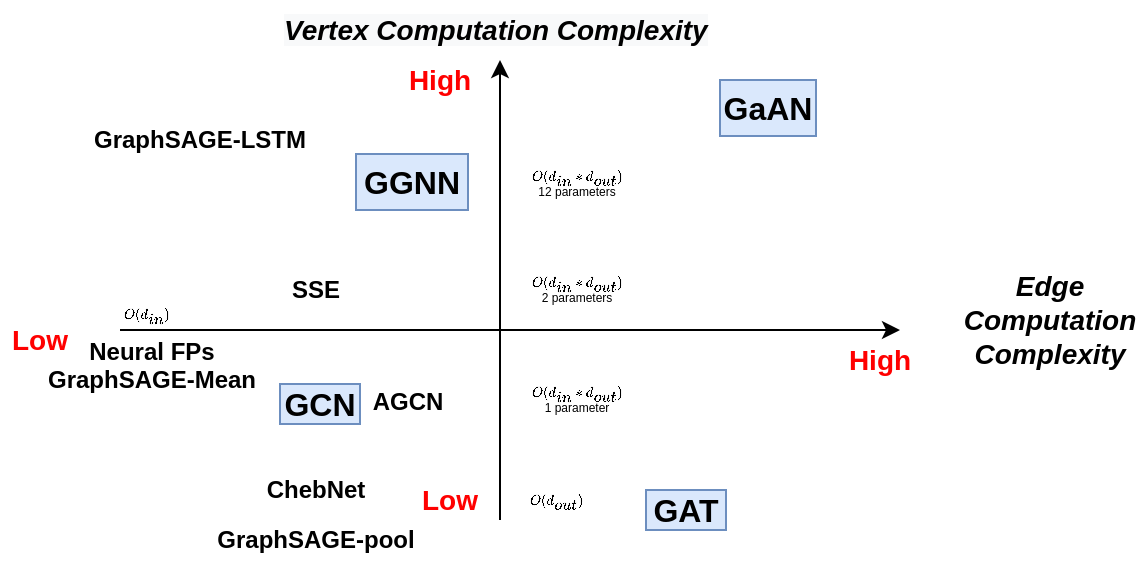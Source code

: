 <mxfile version="13.3.9" type="device"><diagram id="2MBHXZytqJ9W2BRM0lZ_" name="Page-1"><mxGraphModel dx="650" dy="386" grid="1" gridSize="10" guides="1" tooltips="1" connect="1" arrows="0" fold="1" page="1" pageScale="1" pageWidth="827" pageHeight="1169" math="1" shadow="0"><root><mxCell id="0"/><mxCell id="1" style="" parent="0"/><mxCell id="55l02TyrmD9IhU3h0mnR-1" value="" style="endArrow=classic;html=1;fontFamily=Arial;" parent="1" edge="1"><mxGeometry width="50" height="50" relative="1" as="geometry"><mxPoint x="130" y="255" as="sourcePoint"/><mxPoint x="520" y="255" as="targetPoint"/></mxGeometry></mxCell><mxCell id="55l02TyrmD9IhU3h0mnR-2" value="" style="endArrow=classic;html=1;fontFamily=Arial;" parent="1" edge="1"><mxGeometry width="50" height="50" relative="1" as="geometry"><mxPoint x="320" y="350" as="sourcePoint"/><mxPoint x="320" y="120" as="targetPoint"/></mxGeometry></mxCell><mxCell id="55l02TyrmD9IhU3h0mnR-4" value="&lt;b&gt;&lt;font style=&quot;font-size: 14px&quot;&gt;Edge Computation&lt;br&gt;Complexity&lt;br&gt;&lt;/font&gt;&lt;/b&gt;" style="text;html=1;strokeColor=none;fillColor=none;align=center;verticalAlign=middle;whiteSpace=wrap;rounded=0;fontFamily=Arial;fontStyle=2" parent="1" vertex="1"><mxGeometry x="550" y="240" width="90" height="20" as="geometry"/></mxCell><mxCell id="55l02TyrmD9IhU3h0mnR-6" value="&lt;b&gt;&lt;font color=&quot;#ff0000&quot; style=&quot;font-size: 14px&quot;&gt;High&lt;/font&gt;&lt;/b&gt;" style="text;html=1;strokeColor=none;fillColor=none;align=center;verticalAlign=middle;whiteSpace=wrap;rounded=0;fontFamily=Arial;" parent="1" vertex="1"><mxGeometry x="270" y="120" width="40" height="20" as="geometry"/></mxCell><mxCell id="55l02TyrmD9IhU3h0mnR-7" value="&lt;b&gt;&lt;font color=&quot;#ff0000&quot; style=&quot;font-size: 14px&quot;&gt;Low&lt;/font&gt;&lt;/b&gt;" style="text;html=1;strokeColor=none;fillColor=none;align=center;verticalAlign=middle;whiteSpace=wrap;rounded=0;fontFamily=Arial;" parent="1" vertex="1"><mxGeometry x="280" y="330" width="30" height="20" as="geometry"/></mxCell><mxCell id="55l02TyrmD9IhU3h0mnR-8" value="&lt;b&gt;&lt;font color=&quot;#ff0000&quot; style=&quot;font-size: 14px&quot;&gt;High&lt;/font&gt;&lt;/b&gt;" style="text;html=1;strokeColor=none;fillColor=none;align=center;verticalAlign=middle;whiteSpace=wrap;rounded=0;fontFamily=Arial;" parent="1" vertex="1"><mxGeometry x="490" y="260" width="40" height="20" as="geometry"/></mxCell><mxCell id="55l02TyrmD9IhU3h0mnR-10" value="&lt;font color=&quot;#ff0000&quot;&gt;&lt;span style=&quot;font-size: 14px&quot;&gt;&lt;b&gt;Low&lt;/b&gt;&lt;/span&gt;&lt;/font&gt;" style="text;html=1;strokeColor=none;fillColor=none;align=center;verticalAlign=middle;whiteSpace=wrap;rounded=0;fontFamily=Arial;" parent="1" vertex="1"><mxGeometry x="70" y="250" width="40" height="20" as="geometry"/></mxCell><mxCell id="FiYTe9aXyCY0iq13u9ZS-19" value="\(O(d_{out})\)" style="text;html=1;align=center;verticalAlign=middle;resizable=0;points=[];autosize=1;fontSize=6;" vertex="1" parent="1"><mxGeometry x="323.0" y="335" width="50" height="10" as="geometry"/></mxCell><mxCell id="FiYTe9aXyCY0iq13u9ZS-27" value="&lt;meta charset=&quot;utf-8&quot;&gt;&lt;b style=&quot;color: rgb(0, 0, 0); font-family: arial; font-size: 14px; font-style: italic; letter-spacing: normal; text-align: center; text-indent: 0px; text-transform: none; word-spacing: 0px; background-color: rgb(248, 249, 250);&quot;&gt;Vertex Computation Complexity&lt;/b&gt;" style="text;whiteSpace=wrap;html=1;" vertex="1" parent="1"><mxGeometry x="210" y="90" width="240" height="30" as="geometry"/></mxCell><mxCell id="FiYTe9aXyCY0iq13u9ZS-30" value="\(O(d_{in}*d_{out})\)&lt;br style=&quot;font-size: 6px;&quot;&gt;1 parameter" style="text;html=1;align=center;verticalAlign=middle;resizable=0;points=[];autosize=1;fontSize=6;" vertex="1" parent="1"><mxGeometry x="323.0" y="280" width="70" height="20" as="geometry"/></mxCell><mxCell id="FiYTe9aXyCY0iq13u9ZS-3" value="Untitled Layer" style="" parent="0"/><mxCell id="FiYTe9aXyCY0iq13u9ZS-4" value="&lt;b style=&quot;font-size: 16px;&quot;&gt;GaAN&lt;/b&gt;" style="text;html=1;strokeColor=#6c8ebf;fillColor=#dae8fc;align=center;verticalAlign=middle;whiteSpace=wrap;rounded=0;fontFamily=Arial;fontSize=16;" vertex="1" parent="FiYTe9aXyCY0iq13u9ZS-3"><mxGeometry x="430" y="130" width="48" height="28" as="geometry"/></mxCell><mxCell id="FiYTe9aXyCY0iq13u9ZS-5" value="&lt;b&gt;ChebNet&lt;/b&gt;" style="text;html=1;strokeColor=none;fillColor=none;align=center;verticalAlign=middle;whiteSpace=wrap;rounded=0;fontFamily=Arial;" vertex="1" parent="FiYTe9aXyCY0iq13u9ZS-3"><mxGeometry x="200" y="325" width="56" height="20" as="geometry"/></mxCell><mxCell id="FiYTe9aXyCY0iq13u9ZS-6" value="&lt;b style=&quot;font-size: 16px;&quot;&gt;GGNN&lt;/b&gt;" style="text;html=1;strokeColor=#6c8ebf;fillColor=#dae8fc;align=center;verticalAlign=middle;whiteSpace=wrap;rounded=0;fontFamily=Arial;fontSize=16;" vertex="1" parent="FiYTe9aXyCY0iq13u9ZS-3"><mxGeometry x="248" y="167" width="56" height="28" as="geometry"/></mxCell><mxCell id="FiYTe9aXyCY0iq13u9ZS-7" value="&lt;b&gt;SSE&lt;/b&gt;" style="text;html=1;strokeColor=none;fillColor=none;align=center;verticalAlign=middle;whiteSpace=wrap;rounded=0;fontFamily=Arial;" vertex="1" parent="FiYTe9aXyCY0iq13u9ZS-3"><mxGeometry x="208" y="225" width="40" height="20" as="geometry"/></mxCell><mxCell id="FiYTe9aXyCY0iq13u9ZS-8" value="&lt;b&gt;GraphSAGE-LSTM&lt;/b&gt;" style="text;html=1;strokeColor=none;fillColor=none;align=center;verticalAlign=middle;whiteSpace=wrap;rounded=0;fontFamily=Arial;" vertex="1" parent="FiYTe9aXyCY0iq13u9ZS-3"><mxGeometry x="110" y="150" width="120" height="20" as="geometry"/></mxCell><mxCell id="FiYTe9aXyCY0iq13u9ZS-17" value="&lt;b&gt;GraphSAGE-pool&lt;/b&gt;" style="text;html=1;strokeColor=none;fillColor=none;align=center;verticalAlign=middle;whiteSpace=wrap;rounded=0;fontFamily=Arial;" vertex="1" parent="FiYTe9aXyCY0iq13u9ZS-3"><mxGeometry x="168" y="350" width="120" height="20" as="geometry"/></mxCell><mxCell id="FiYTe9aXyCY0iq13u9ZS-20" value="&lt;b style=&quot;font-size: 16px;&quot;&gt;GAT&lt;/b&gt;" style="text;html=1;strokeColor=#6c8ebf;fillColor=#dae8fc;align=center;verticalAlign=middle;whiteSpace=wrap;rounded=0;fontFamily=Arial;fontSize=16;" vertex="1" parent="FiYTe9aXyCY0iq13u9ZS-3"><mxGeometry x="393" y="335" width="40" height="20" as="geometry"/></mxCell><mxCell id="FiYTe9aXyCY0iq13u9ZS-16" value="&lt;b&gt;AGCN&lt;/b&gt;" style="text;html=1;strokeColor=none;fillColor=none;align=center;verticalAlign=middle;whiteSpace=wrap;rounded=0;fontFamily=Arial;" vertex="1" parent="FiYTe9aXyCY0iq13u9ZS-3"><mxGeometry x="254" y="281" width="40" height="20" as="geometry"/></mxCell><mxCell id="FiYTe9aXyCY0iq13u9ZS-32" value="&lt;b style=&quot;font-size: 16px;&quot;&gt;GCN&lt;/b&gt;" style="text;html=1;strokeColor=#6c8ebf;fillColor=#dae8fc;align=center;verticalAlign=middle;whiteSpace=wrap;rounded=0;fontFamily=Arial;fontSize=16;" vertex="1" parent="FiYTe9aXyCY0iq13u9ZS-3"><mxGeometry x="210" y="282" width="40" height="20" as="geometry"/></mxCell><mxCell id="FiYTe9aXyCY0iq13u9ZS-10" value="&lt;b&gt;Neural FPs&lt;/b&gt;" style="text;html=1;strokeColor=none;fillColor=none;align=center;verticalAlign=middle;whiteSpace=wrap;rounded=0;fontFamily=Arial;" vertex="1" parent="FiYTe9aXyCY0iq13u9ZS-3"><mxGeometry x="107" y="256" width="78" height="20" as="geometry"/></mxCell><mxCell id="FiYTe9aXyCY0iq13u9ZS-11" value="&lt;b&gt;GraphSAGE-Mean&lt;/b&gt;" style="text;html=1;strokeColor=none;fillColor=none;align=center;verticalAlign=middle;whiteSpace=wrap;rounded=0;fontFamily=Arial;" vertex="1" parent="FiYTe9aXyCY0iq13u9ZS-3"><mxGeometry x="90" y="270" width="112" height="20" as="geometry"/></mxCell><mxCell id="FiYTe9aXyCY0iq13u9ZS-34" value="\(O(d_{in}*d_{out})\)&lt;br style=&quot;font-size: 6px;&quot;&gt;2 parameters" style="text;html=1;align=center;verticalAlign=middle;resizable=0;points=[];autosize=1;fontSize=6;" vertex="1" parent="FiYTe9aXyCY0iq13u9ZS-3"><mxGeometry x="323" y="225" width="70" height="20" as="geometry"/></mxCell><mxCell id="FiYTe9aXyCY0iq13u9ZS-35" value="\(O(d_{in}*d_{out})\)&lt;br style=&quot;font-size: 6px;&quot;&gt;12 parameters" style="text;html=1;align=center;verticalAlign=middle;resizable=0;points=[];autosize=1;fontSize=6;" vertex="1" parent="FiYTe9aXyCY0iq13u9ZS-3"><mxGeometry x="323" y="172" width="70" height="20" as="geometry"/></mxCell><mxCell id="FiYTe9aXyCY0iq13u9ZS-36" value="\(O(d_{in})\)" style="text;html=1;align=center;verticalAlign=middle;resizable=0;points=[];autosize=1;fontSize=6;" vertex="1" parent="FiYTe9aXyCY0iq13u9ZS-3"><mxGeometry x="118.0" y="243" width="50" height="10" as="geometry"/></mxCell></root></mxGraphModel></diagram></mxfile>